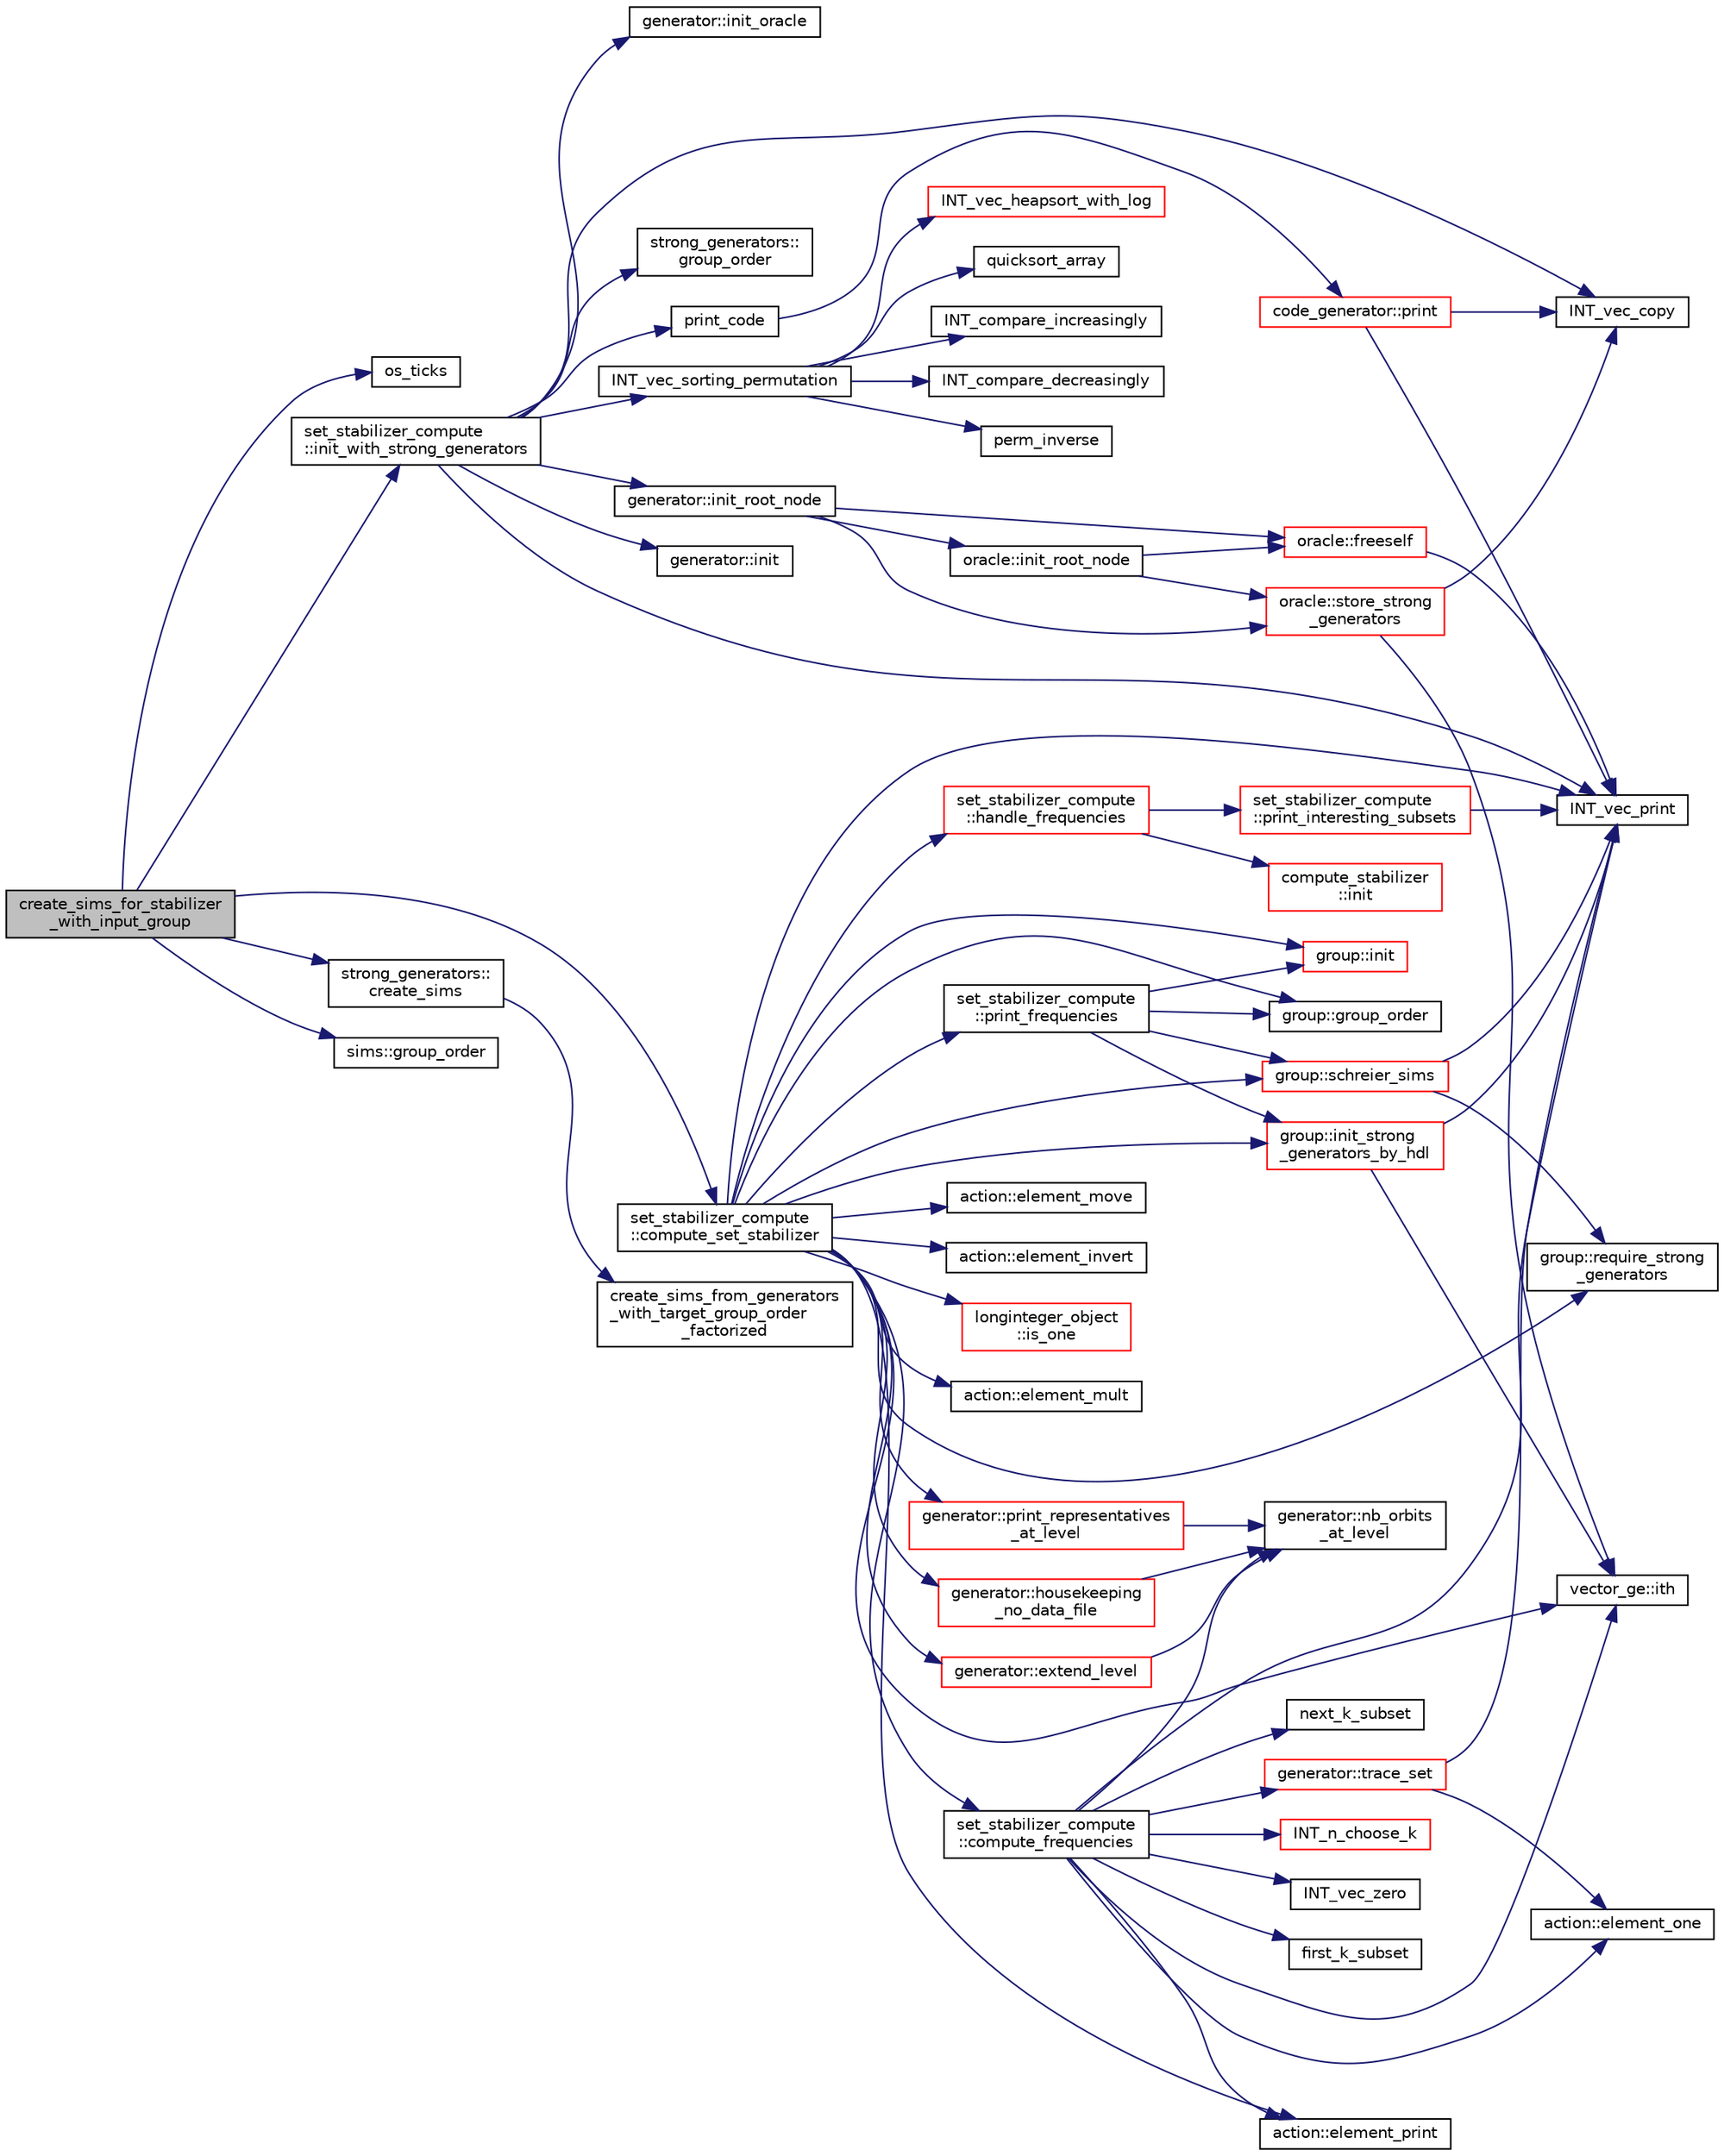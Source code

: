 digraph "create_sims_for_stabilizer_with_input_group"
{
  edge [fontname="Helvetica",fontsize="10",labelfontname="Helvetica",labelfontsize="10"];
  node [fontname="Helvetica",fontsize="10",shape=record];
  rankdir="LR";
  Node1468 [label="create_sims_for_stabilizer\l_with_input_group",height=0.2,width=0.4,color="black", fillcolor="grey75", style="filled", fontcolor="black"];
  Node1468 -> Node1469 [color="midnightblue",fontsize="10",style="solid",fontname="Helvetica"];
  Node1469 [label="os_ticks",height=0.2,width=0.4,color="black", fillcolor="white", style="filled",URL="$d5/db4/io__and__os_8h.html#a3da6d2b09e35d569adb7101dffcb5224"];
  Node1468 -> Node1470 [color="midnightblue",fontsize="10",style="solid",fontname="Helvetica"];
  Node1470 [label="set_stabilizer_compute\l::init_with_strong_generators",height=0.2,width=0.4,color="black", fillcolor="white", style="filled",URL="$d8/dc6/classset__stabilizer__compute.html#ad6def8c34e1eba080f0383038cd76016"];
  Node1470 -> Node1471 [color="midnightblue",fontsize="10",style="solid",fontname="Helvetica"];
  Node1471 [label="strong_generators::\lgroup_order",height=0.2,width=0.4,color="black", fillcolor="white", style="filled",URL="$dc/d09/classstrong__generators.html#a91f453c2bfd6502b96f4b4eed16beb20"];
  Node1470 -> Node1472 [color="midnightblue",fontsize="10",style="solid",fontname="Helvetica"];
  Node1472 [label="INT_vec_copy",height=0.2,width=0.4,color="black", fillcolor="white", style="filled",URL="$df/dbf/sajeeb_8_c.html#ac2d875e27e009af6ec04d17254d11075"];
  Node1470 -> Node1473 [color="midnightblue",fontsize="10",style="solid",fontname="Helvetica"];
  Node1473 [label="INT_vec_sorting_permutation",height=0.2,width=0.4,color="black", fillcolor="white", style="filled",URL="$d5/de2/foundations_2data__structures_2data__structures_8h.html#a10768733e01e8c9ded3c886e6ddb671e"];
  Node1473 -> Node1474 [color="midnightblue",fontsize="10",style="solid",fontname="Helvetica"];
  Node1474 [label="quicksort_array",height=0.2,width=0.4,color="black", fillcolor="white", style="filled",URL="$d4/dd7/sorting_8_c.html#a660db9b0f6bc8a01353f32f3e02638f6"];
  Node1473 -> Node1475 [color="midnightblue",fontsize="10",style="solid",fontname="Helvetica"];
  Node1475 [label="INT_compare_increasingly",height=0.2,width=0.4,color="black", fillcolor="white", style="filled",URL="$d4/dd7/sorting_8_c.html#a53c48a8669e34ab2171690080d493f31"];
  Node1473 -> Node1476 [color="midnightblue",fontsize="10",style="solid",fontname="Helvetica"];
  Node1476 [label="INT_compare_decreasingly",height=0.2,width=0.4,color="black", fillcolor="white", style="filled",URL="$d4/dd7/sorting_8_c.html#a41cf7fa2b53a8f12d60971a71ba96a66"];
  Node1473 -> Node1477 [color="midnightblue",fontsize="10",style="solid",fontname="Helvetica"];
  Node1477 [label="perm_inverse",height=0.2,width=0.4,color="black", fillcolor="white", style="filled",URL="$d2/d7c/combinatorics_8_c.html#ab7f02d1e2e257e1118eae354ab16d447"];
  Node1473 -> Node1478 [color="midnightblue",fontsize="10",style="solid",fontname="Helvetica"];
  Node1478 [label="INT_vec_heapsort_with_log",height=0.2,width=0.4,color="red", fillcolor="white", style="filled",URL="$d4/dd7/sorting_8_c.html#a9d838c341cd204ed79499960a8ed393d"];
  Node1470 -> Node1482 [color="midnightblue",fontsize="10",style="solid",fontname="Helvetica"];
  Node1482 [label="INT_vec_print",height=0.2,width=0.4,color="black", fillcolor="white", style="filled",URL="$df/dbf/sajeeb_8_c.html#a79a5901af0b47dd0d694109543c027fe"];
  Node1470 -> Node1483 [color="midnightblue",fontsize="10",style="solid",fontname="Helvetica"];
  Node1483 [label="generator::init",height=0.2,width=0.4,color="black", fillcolor="white", style="filled",URL="$d7/d73/classgenerator.html#aeca1559b4172cae921620768bd62df47"];
  Node1470 -> Node1484 [color="midnightblue",fontsize="10",style="solid",fontname="Helvetica"];
  Node1484 [label="print_code",height=0.2,width=0.4,color="black", fillcolor="white", style="filled",URL="$db/da8/code__generator_8_c.html#a9b6831cb1c98ce20111c823830515d15"];
  Node1484 -> Node1485 [color="midnightblue",fontsize="10",style="solid",fontname="Helvetica"];
  Node1485 [label="code_generator::print",height=0.2,width=0.4,color="red", fillcolor="white", style="filled",URL="$db/d37/classcode__generator.html#aa865507e914621b77e4aa4461a37945f"];
  Node1485 -> Node1482 [color="midnightblue",fontsize="10",style="solid",fontname="Helvetica"];
  Node1485 -> Node1472 [color="midnightblue",fontsize="10",style="solid",fontname="Helvetica"];
  Node1470 -> Node1498 [color="midnightblue",fontsize="10",style="solid",fontname="Helvetica"];
  Node1498 [label="generator::init_oracle",height=0.2,width=0.4,color="black", fillcolor="white", style="filled",URL="$d7/d73/classgenerator.html#aab9339b27020b22ae9655d4413a88e40"];
  Node1470 -> Node1499 [color="midnightblue",fontsize="10",style="solid",fontname="Helvetica"];
  Node1499 [label="generator::init_root_node",height=0.2,width=0.4,color="black", fillcolor="white", style="filled",URL="$d7/d73/classgenerator.html#af772cc76eb68482a86e61fbd51672513"];
  Node1499 -> Node1500 [color="midnightblue",fontsize="10",style="solid",fontname="Helvetica"];
  Node1500 [label="oracle::freeself",height=0.2,width=0.4,color="red", fillcolor="white", style="filled",URL="$d7/da7/classoracle.html#a809f2f45c76a4289aca3d22d05fcacc1"];
  Node1500 -> Node1482 [color="midnightblue",fontsize="10",style="solid",fontname="Helvetica"];
  Node1499 -> Node1503 [color="midnightblue",fontsize="10",style="solid",fontname="Helvetica"];
  Node1503 [label="oracle::store_strong\l_generators",height=0.2,width=0.4,color="red", fillcolor="white", style="filled",URL="$d7/da7/classoracle.html#a905d0cad4b33515e581039ed8902b3be"];
  Node1503 -> Node1505 [color="midnightblue",fontsize="10",style="solid",fontname="Helvetica"];
  Node1505 [label="vector_ge::ith",height=0.2,width=0.4,color="black", fillcolor="white", style="filled",URL="$d4/d6e/classvector__ge.html#a1ff002e8b746a9beb119d57dcd4a15ff"];
  Node1503 -> Node1472 [color="midnightblue",fontsize="10",style="solid",fontname="Helvetica"];
  Node1499 -> Node1506 [color="midnightblue",fontsize="10",style="solid",fontname="Helvetica"];
  Node1506 [label="oracle::init_root_node",height=0.2,width=0.4,color="black", fillcolor="white", style="filled",URL="$d7/da7/classoracle.html#a39267b7776b0cc2d93cda40fce9813a2"];
  Node1506 -> Node1500 [color="midnightblue",fontsize="10",style="solid",fontname="Helvetica"];
  Node1506 -> Node1503 [color="midnightblue",fontsize="10",style="solid",fontname="Helvetica"];
  Node1468 -> Node1507 [color="midnightblue",fontsize="10",style="solid",fontname="Helvetica"];
  Node1507 [label="set_stabilizer_compute\l::compute_set_stabilizer",height=0.2,width=0.4,color="black", fillcolor="white", style="filled",URL="$d8/dc6/classset__stabilizer__compute.html#ad4f92074322e98c7cd0ed5d4f8486b76"];
  Node1507 -> Node1508 [color="midnightblue",fontsize="10",style="solid",fontname="Helvetica"];
  Node1508 [label="set_stabilizer_compute\l::compute_frequencies",height=0.2,width=0.4,color="black", fillcolor="white", style="filled",URL="$d8/dc6/classset__stabilizer__compute.html#a459b73693d4f42700e03475f378c7e55"];
  Node1508 -> Node1509 [color="midnightblue",fontsize="10",style="solid",fontname="Helvetica"];
  Node1509 [label="generator::nb_orbits\l_at_level",height=0.2,width=0.4,color="black", fillcolor="white", style="filled",URL="$d7/d73/classgenerator.html#a020f3d8378448310d044a4a24fadf301"];
  Node1508 -> Node1510 [color="midnightblue",fontsize="10",style="solid",fontname="Helvetica"];
  Node1510 [label="INT_n_choose_k",height=0.2,width=0.4,color="red", fillcolor="white", style="filled",URL="$d2/d7c/combinatorics_8_c.html#aa74adc702e59feadb839f44c0aaec8f6"];
  Node1508 -> Node1512 [color="midnightblue",fontsize="10",style="solid",fontname="Helvetica"];
  Node1512 [label="INT_vec_zero",height=0.2,width=0.4,color="black", fillcolor="white", style="filled",URL="$df/dbf/sajeeb_8_c.html#aa8c9c7977203577026080f546fe4980f"];
  Node1508 -> Node1513 [color="midnightblue",fontsize="10",style="solid",fontname="Helvetica"];
  Node1513 [label="first_k_subset",height=0.2,width=0.4,color="black", fillcolor="white", style="filled",URL="$d2/d7c/combinatorics_8_c.html#ae927aec4a5b64166d7793be334fc82b5"];
  Node1508 -> Node1482 [color="midnightblue",fontsize="10",style="solid",fontname="Helvetica"];
  Node1508 -> Node1514 [color="midnightblue",fontsize="10",style="solid",fontname="Helvetica"];
  Node1514 [label="action::element_one",height=0.2,width=0.4,color="black", fillcolor="white", style="filled",URL="$d2/d86/classaction.html#a780a105daf04d6d1fe7e2f63b3c88e3b"];
  Node1508 -> Node1505 [color="midnightblue",fontsize="10",style="solid",fontname="Helvetica"];
  Node1508 -> Node1515 [color="midnightblue",fontsize="10",style="solid",fontname="Helvetica"];
  Node1515 [label="generator::trace_set",height=0.2,width=0.4,color="red", fillcolor="white", style="filled",URL="$d7/d73/classgenerator.html#ae34b55cbb999d9b2aa9dacc8748de0b2"];
  Node1515 -> Node1482 [color="midnightblue",fontsize="10",style="solid",fontname="Helvetica"];
  Node1515 -> Node1514 [color="midnightblue",fontsize="10",style="solid",fontname="Helvetica"];
  Node1508 -> Node1560 [color="midnightblue",fontsize="10",style="solid",fontname="Helvetica"];
  Node1560 [label="action::element_print",height=0.2,width=0.4,color="black", fillcolor="white", style="filled",URL="$d2/d86/classaction.html#ae38c3ef3c1125213733d63c6fc3c40cd"];
  Node1508 -> Node1561 [color="midnightblue",fontsize="10",style="solid",fontname="Helvetica"];
  Node1561 [label="next_k_subset",height=0.2,width=0.4,color="black", fillcolor="white", style="filled",URL="$d2/d7c/combinatorics_8_c.html#a775056f4f5ce3fe0bb7f9db279934c9b"];
  Node1507 -> Node1562 [color="midnightblue",fontsize="10",style="solid",fontname="Helvetica"];
  Node1562 [label="set_stabilizer_compute\l::print_frequencies",height=0.2,width=0.4,color="black", fillcolor="white", style="filled",URL="$d8/dc6/classset__stabilizer__compute.html#aaa16ded0007c24b61d16b8ba65c51283"];
  Node1562 -> Node1563 [color="midnightblue",fontsize="10",style="solid",fontname="Helvetica"];
  Node1563 [label="group::init",height=0.2,width=0.4,color="red", fillcolor="white", style="filled",URL="$d1/db7/classgroup.html#a9f5de0500658e265332c7f62c0d3962d"];
  Node1562 -> Node1565 [color="midnightblue",fontsize="10",style="solid",fontname="Helvetica"];
  Node1565 [label="group::init_strong\l_generators_by_hdl",height=0.2,width=0.4,color="red", fillcolor="white", style="filled",URL="$d1/db7/classgroup.html#a65100d600cfb0955dae3582a2d6a2532"];
  Node1565 -> Node1482 [color="midnightblue",fontsize="10",style="solid",fontname="Helvetica"];
  Node1565 -> Node1505 [color="midnightblue",fontsize="10",style="solid",fontname="Helvetica"];
  Node1562 -> Node1567 [color="midnightblue",fontsize="10",style="solid",fontname="Helvetica"];
  Node1567 [label="group::schreier_sims",height=0.2,width=0.4,color="red", fillcolor="white", style="filled",URL="$d1/db7/classgroup.html#a224ed784f302897ca0c0e578446afa08"];
  Node1567 -> Node1568 [color="midnightblue",fontsize="10",style="solid",fontname="Helvetica"];
  Node1568 [label="group::require_strong\l_generators",height=0.2,width=0.4,color="black", fillcolor="white", style="filled",URL="$d1/db7/classgroup.html#adfc3de74ab859ba6dba668b50efaf392"];
  Node1567 -> Node1482 [color="midnightblue",fontsize="10",style="solid",fontname="Helvetica"];
  Node1562 -> Node1581 [color="midnightblue",fontsize="10",style="solid",fontname="Helvetica"];
  Node1581 [label="group::group_order",height=0.2,width=0.4,color="black", fillcolor="white", style="filled",URL="$d1/db7/classgroup.html#a2d70bcf6a1495e7fb8e16ba7dfadb725"];
  Node1507 -> Node1582 [color="midnightblue",fontsize="10",style="solid",fontname="Helvetica"];
  Node1582 [label="set_stabilizer_compute\l::handle_frequencies",height=0.2,width=0.4,color="red", fillcolor="white", style="filled",URL="$d8/dc6/classset__stabilizer__compute.html#a247c31bc3f19f22dadbfd7607cbaaa78"];
  Node1582 -> Node1583 [color="midnightblue",fontsize="10",style="solid",fontname="Helvetica"];
  Node1583 [label="set_stabilizer_compute\l::print_interesting_subsets",height=0.2,width=0.4,color="red", fillcolor="white", style="filled",URL="$d8/dc6/classset__stabilizer__compute.html#a467904f3d5afaea39660548c8d8bf120"];
  Node1583 -> Node1482 [color="midnightblue",fontsize="10",style="solid",fontname="Helvetica"];
  Node1582 -> Node1586 [color="midnightblue",fontsize="10",style="solid",fontname="Helvetica"];
  Node1586 [label="compute_stabilizer\l::init",height=0.2,width=0.4,color="red", fillcolor="white", style="filled",URL="$d8/d30/classcompute__stabilizer.html#a36a1729430f317a65559220a8206a7d7"];
  Node1507 -> Node2158 [color="midnightblue",fontsize="10",style="solid",fontname="Helvetica"];
  Node2158 [label="generator::extend_level",height=0.2,width=0.4,color="red", fillcolor="white", style="filled",URL="$d7/d73/classgenerator.html#a91b84d80ccec0cd2136bc221c30e0f8e"];
  Node2158 -> Node1509 [color="midnightblue",fontsize="10",style="solid",fontname="Helvetica"];
  Node1507 -> Node2321 [color="midnightblue",fontsize="10",style="solid",fontname="Helvetica"];
  Node2321 [label="generator::print_representatives\l_at_level",height=0.2,width=0.4,color="red", fillcolor="white", style="filled",URL="$d7/d73/classgenerator.html#ad9d7823a4d09ba2a401a9ac2e4884f53"];
  Node2321 -> Node1509 [color="midnightblue",fontsize="10",style="solid",fontname="Helvetica"];
  Node1507 -> Node2322 [color="midnightblue",fontsize="10",style="solid",fontname="Helvetica"];
  Node2322 [label="generator::housekeeping\l_no_data_file",height=0.2,width=0.4,color="red", fillcolor="white", style="filled",URL="$d7/d73/classgenerator.html#a6c09d8dc65abd5c79f3310e8293a56d8"];
  Node2322 -> Node1509 [color="midnightblue",fontsize="10",style="solid",fontname="Helvetica"];
  Node1507 -> Node1482 [color="midnightblue",fontsize="10",style="solid",fontname="Helvetica"];
  Node1507 -> Node1533 [color="midnightblue",fontsize="10",style="solid",fontname="Helvetica"];
  Node1533 [label="action::element_move",height=0.2,width=0.4,color="black", fillcolor="white", style="filled",URL="$d2/d86/classaction.html#a550947491bbb534d3d7951f50198a874"];
  Node1507 -> Node1505 [color="midnightblue",fontsize="10",style="solid",fontname="Helvetica"];
  Node1507 -> Node1622 [color="midnightblue",fontsize="10",style="solid",fontname="Helvetica"];
  Node1622 [label="action::element_invert",height=0.2,width=0.4,color="black", fillcolor="white", style="filled",URL="$d2/d86/classaction.html#aa4bd01e338497714586636751fcef436"];
  Node1507 -> Node1560 [color="midnightblue",fontsize="10",style="solid",fontname="Helvetica"];
  Node1507 -> Node1563 [color="midnightblue",fontsize="10",style="solid",fontname="Helvetica"];
  Node1507 -> Node1565 [color="midnightblue",fontsize="10",style="solid",fontname="Helvetica"];
  Node1507 -> Node1567 [color="midnightblue",fontsize="10",style="solid",fontname="Helvetica"];
  Node1507 -> Node1581 [color="midnightblue",fontsize="10",style="solid",fontname="Helvetica"];
  Node1507 -> Node2125 [color="midnightblue",fontsize="10",style="solid",fontname="Helvetica"];
  Node2125 [label="longinteger_object\l::is_one",height=0.2,width=0.4,color="red", fillcolor="white", style="filled",URL="$dd/d7e/classlonginteger__object.html#adeab597c8bb66f36eb085f046d1df656"];
  Node1507 -> Node1568 [color="midnightblue",fontsize="10",style="solid",fontname="Helvetica"];
  Node1507 -> Node1536 [color="midnightblue",fontsize="10",style="solid",fontname="Helvetica"];
  Node1536 [label="action::element_mult",height=0.2,width=0.4,color="black", fillcolor="white", style="filled",URL="$d2/d86/classaction.html#ae9e36b2cae1f0f7bd7144097fa9a34b3"];
  Node1468 -> Node2411 [color="midnightblue",fontsize="10",style="solid",fontname="Helvetica"];
  Node2411 [label="strong_generators::\lcreate_sims",height=0.2,width=0.4,color="black", fillcolor="white", style="filled",URL="$dc/d09/classstrong__generators.html#afca700d50772a39eeb74239355ae67e1"];
  Node2411 -> Node2412 [color="midnightblue",fontsize="10",style="solid",fontname="Helvetica"];
  Node2412 [label="create_sims_from_generators\l_with_target_group_order\l_factorized",height=0.2,width=0.4,color="black", fillcolor="white", style="filled",URL="$d2/d3a/group__theory_8h.html#a40f2df36e351d6e63bd2bb196cc5b430"];
  Node1468 -> Node1580 [color="midnightblue",fontsize="10",style="solid",fontname="Helvetica"];
  Node1580 [label="sims::group_order",height=0.2,width=0.4,color="black", fillcolor="white", style="filled",URL="$d9/df3/classsims.html#aa442445175656570fa35febbe790efad"];
}
